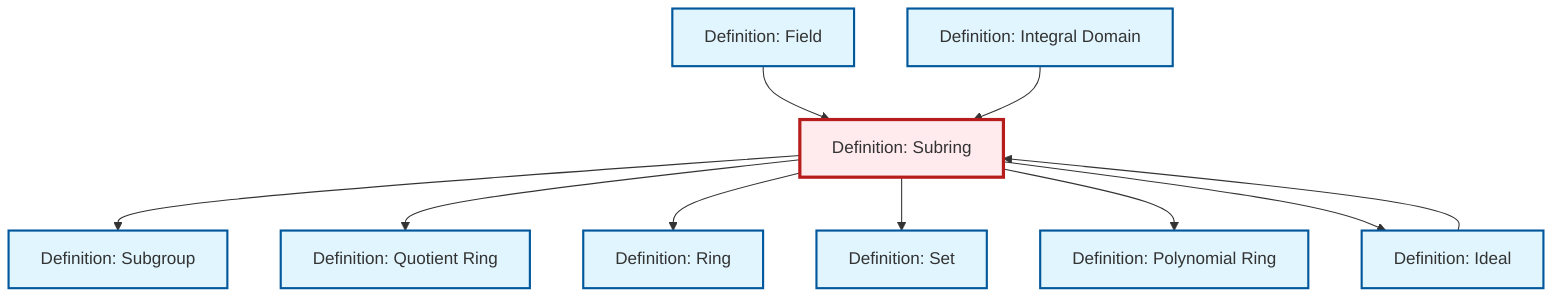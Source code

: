 graph TD
    classDef definition fill:#e1f5fe,stroke:#01579b,stroke-width:2px
    classDef theorem fill:#f3e5f5,stroke:#4a148c,stroke-width:2px
    classDef axiom fill:#fff3e0,stroke:#e65100,stroke-width:2px
    classDef example fill:#e8f5e9,stroke:#1b5e20,stroke-width:2px
    classDef current fill:#ffebee,stroke:#b71c1c,stroke-width:3px
    def-subgroup["Definition: Subgroup"]:::definition
    def-subring["Definition: Subring"]:::definition
    def-polynomial-ring["Definition: Polynomial Ring"]:::definition
    def-ring["Definition: Ring"]:::definition
    def-quotient-ring["Definition: Quotient Ring"]:::definition
    def-field["Definition: Field"]:::definition
    def-set["Definition: Set"]:::definition
    def-integral-domain["Definition: Integral Domain"]:::definition
    def-ideal["Definition: Ideal"]:::definition
    def-subring --> def-subgroup
    def-subring --> def-quotient-ring
    def-field --> def-subring
    def-ideal --> def-subring
    def-subring --> def-ring
    def-subring --> def-set
    def-integral-domain --> def-subring
    def-subring --> def-polynomial-ring
    def-subring --> def-ideal
    class def-subring current
